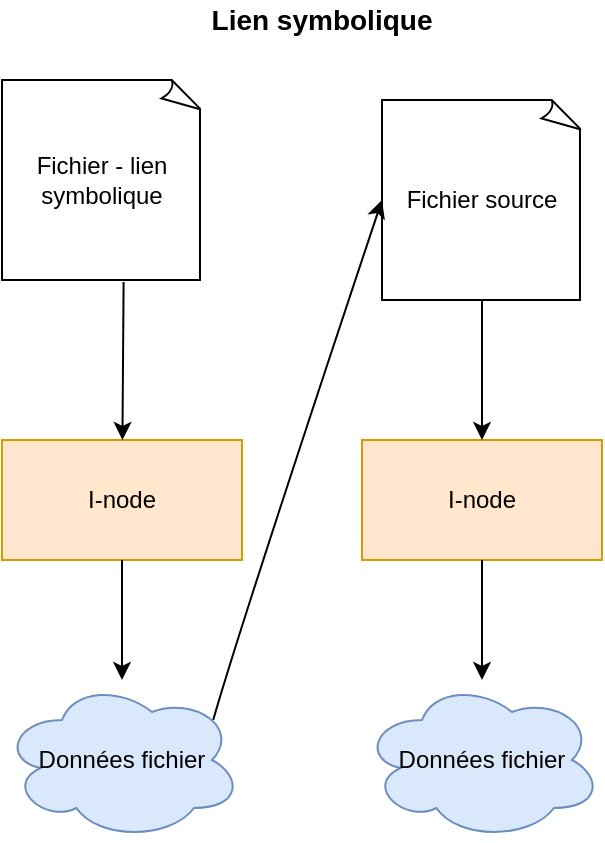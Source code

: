 <mxfile version="13.7.9" type="device" pages="2"><diagram id="kgpKYQtTHZ0yAKxKKP6v" name="Page-1"><mxGraphModel dx="1038" dy="607" grid="1" gridSize="10" guides="1" tooltips="1" connect="1" arrows="1" fold="1" page="1" pageScale="1" pageWidth="850" pageHeight="1100" math="0" shadow="0"><root><mxCell id="0"/><mxCell id="1" parent="0"/><mxCell id="rMNFRGwfmJTutkcXRQmQ-12" value="&lt;font style=&quot;font-size: 14px&quot;&gt;&lt;b&gt;Lien symbolique&lt;/b&gt;&lt;/font&gt;" style="text;html=1;strokeColor=none;fillColor=none;align=center;verticalAlign=middle;whiteSpace=wrap;rounded=0;" vertex="1" parent="1"><mxGeometry x="180" y="150" width="120" height="20" as="geometry"/></mxCell><mxCell id="rMNFRGwfmJTutkcXRQmQ-14" value="Fichier - lien symbolique" style="whiteSpace=wrap;html=1;shape=mxgraph.basic.document" vertex="1" parent="1"><mxGeometry x="80" y="190" width="100" height="100" as="geometry"/></mxCell><mxCell id="rMNFRGwfmJTutkcXRQmQ-15" value="Fichier source" style="whiteSpace=wrap;html=1;shape=mxgraph.basic.document" vertex="1" parent="1"><mxGeometry x="270" y="200" width="100" height="100" as="geometry"/></mxCell><mxCell id="rMNFRGwfmJTutkcXRQmQ-16" value="I-node" style="rounded=0;whiteSpace=wrap;html=1;fillColor=#ffe6cc;strokeColor=#d79b00;" vertex="1" parent="1"><mxGeometry x="80" y="370" width="120" height="60" as="geometry"/></mxCell><mxCell id="rMNFRGwfmJTutkcXRQmQ-17" value="Données fichier" style="ellipse;shape=cloud;whiteSpace=wrap;html=1;fillColor=#dae8fc;strokeColor=#6c8ebf;" vertex="1" parent="1"><mxGeometry x="80" y="490" width="120" height="80" as="geometry"/></mxCell><mxCell id="rMNFRGwfmJTutkcXRQmQ-21" value="" style="endArrow=classic;html=1;exitX=0.608;exitY=1.01;exitDx=0;exitDy=0;exitPerimeter=0;" edge="1" parent="1" target="rMNFRGwfmJTutkcXRQmQ-16" source="rMNFRGwfmJTutkcXRQmQ-14"><mxGeometry width="50" height="50" relative="1" as="geometry"><mxPoint x="140" y="330" as="sourcePoint"/><mxPoint x="180" y="330" as="targetPoint"/></mxGeometry></mxCell><mxCell id="rMNFRGwfmJTutkcXRQmQ-22" value="" style="endArrow=classic;html=1;exitX=0.5;exitY=1;exitDx=0;exitDy=0;" edge="1" parent="1" source="rMNFRGwfmJTutkcXRQmQ-16" target="rMNFRGwfmJTutkcXRQmQ-17"><mxGeometry width="50" height="50" relative="1" as="geometry"><mxPoint x="120" y="500" as="sourcePoint"/><mxPoint x="170" y="450" as="targetPoint"/></mxGeometry></mxCell><mxCell id="rMNFRGwfmJTutkcXRQmQ-24" value="" style="curved=1;endArrow=classic;html=1;exitX=0.88;exitY=0.25;exitDx=0;exitDy=0;exitPerimeter=0;entryX=0;entryY=0.5;entryDx=0;entryDy=0;entryPerimeter=0;" edge="1" parent="1" source="rMNFRGwfmJTutkcXRQmQ-17" target="rMNFRGwfmJTutkcXRQmQ-15"><mxGeometry width="50" height="50" relative="1" as="geometry"><mxPoint x="200" y="510" as="sourcePoint"/><mxPoint x="250" y="460" as="targetPoint"/><Array as="points"><mxPoint x="200" y="460"/></Array></mxGeometry></mxCell><mxCell id="rMNFRGwfmJTutkcXRQmQ-25" value="I-node" style="rounded=0;whiteSpace=wrap;html=1;fillColor=#ffe6cc;strokeColor=#d79b00;" vertex="1" parent="1"><mxGeometry x="260" y="370" width="120" height="60" as="geometry"/></mxCell><mxCell id="rMNFRGwfmJTutkcXRQmQ-26" value="Données fichier" style="ellipse;shape=cloud;whiteSpace=wrap;html=1;fillColor=#dae8fc;strokeColor=#6c8ebf;" vertex="1" parent="1"><mxGeometry x="260" y="490" width="120" height="80" as="geometry"/></mxCell><mxCell id="rMNFRGwfmJTutkcXRQmQ-27" value="" style="endArrow=classic;html=1;" edge="1" parent="1" source="rMNFRGwfmJTutkcXRQmQ-15" target="rMNFRGwfmJTutkcXRQmQ-25"><mxGeometry width="50" height="50" relative="1" as="geometry"><mxPoint x="310" y="360" as="sourcePoint"/><mxPoint x="360" y="310" as="targetPoint"/></mxGeometry></mxCell><mxCell id="rMNFRGwfmJTutkcXRQmQ-28" value="" style="endArrow=classic;html=1;exitX=0.5;exitY=1;exitDx=0;exitDy=0;" edge="1" parent="1" source="rMNFRGwfmJTutkcXRQmQ-25" target="rMNFRGwfmJTutkcXRQmQ-26"><mxGeometry width="50" height="50" relative="1" as="geometry"><mxPoint x="280" y="500" as="sourcePoint"/><mxPoint x="330" y="450" as="targetPoint"/></mxGeometry></mxCell></root></mxGraphModel></diagram><diagram id="qTbA9FFFyw2p-WAFO0dh" name="Page-2"><mxGraphModel dx="1038" dy="607" grid="1" gridSize="10" guides="1" tooltips="1" connect="1" arrows="1" fold="1" page="1" pageScale="1" pageWidth="1654" pageHeight="2336" math="0" shadow="0"><root><mxCell id="81QcUZPEoWTJTQwQaK0w-0"/><mxCell id="81QcUZPEoWTJTQwQaK0w-1" parent="81QcUZPEoWTJTQwQaK0w-0"/><mxCell id="81QcUZPEoWTJTQwQaK0w-2" value="Fichier - Lien physique" style="whiteSpace=wrap;html=1;shape=mxgraph.basic.document" vertex="1" parent="81QcUZPEoWTJTQwQaK0w-1"><mxGeometry x="80" y="80" width="100" height="100" as="geometry"/></mxCell><mxCell id="81QcUZPEoWTJTQwQaK0w-3" value="Fichier source" style="whiteSpace=wrap;html=1;shape=mxgraph.basic.document" vertex="1" parent="81QcUZPEoWTJTQwQaK0w-1"><mxGeometry x="260" y="80" width="100" height="100" as="geometry"/></mxCell><mxCell id="81QcUZPEoWTJTQwQaK0w-4" value="I-node" style="rounded=0;whiteSpace=wrap;html=1;fillColor=#ffe6cc;strokeColor=#d79b00;" vertex="1" parent="81QcUZPEoWTJTQwQaK0w-1"><mxGeometry x="160" y="260" width="120" height="60" as="geometry"/></mxCell><mxCell id="81QcUZPEoWTJTQwQaK0w-5" value="Données fichier" style="ellipse;shape=cloud;whiteSpace=wrap;html=1;fillColor=#dae8fc;strokeColor=#6c8ebf;" vertex="1" parent="81QcUZPEoWTJTQwQaK0w-1"><mxGeometry x="160" y="380" width="120" height="80" as="geometry"/></mxCell><mxCell id="81QcUZPEoWTJTQwQaK0w-6" value="" style="endArrow=none;html=1;exitX=0.5;exitY=1;exitDx=0;exitDy=0;exitPerimeter=0;" edge="1" parent="81QcUZPEoWTJTQwQaK0w-1" source="81QcUZPEoWTJTQwQaK0w-2"><mxGeometry width="50" height="50" relative="1" as="geometry"><mxPoint x="120" y="250" as="sourcePoint"/><mxPoint x="130" y="220" as="targetPoint"/></mxGeometry></mxCell><mxCell id="81QcUZPEoWTJTQwQaK0w-7" value="" style="endArrow=none;html=1;entryX=0.608;entryY=1.002;entryDx=0;entryDy=0;entryPerimeter=0;" edge="1" parent="81QcUZPEoWTJTQwQaK0w-1" target="81QcUZPEoWTJTQwQaK0w-3"><mxGeometry width="50" height="50" relative="1" as="geometry"><mxPoint x="321" y="220" as="sourcePoint"/><mxPoint x="340" y="190" as="targetPoint"/></mxGeometry></mxCell><mxCell id="81QcUZPEoWTJTQwQaK0w-8" value="" style="endArrow=none;html=1;" edge="1" parent="81QcUZPEoWTJTQwQaK0w-1"><mxGeometry width="50" height="50" relative="1" as="geometry"><mxPoint x="130" y="220" as="sourcePoint"/><mxPoint x="320" y="220" as="targetPoint"/></mxGeometry></mxCell><mxCell id="81QcUZPEoWTJTQwQaK0w-9" value="" style="endArrow=classic;html=1;" edge="1" parent="81QcUZPEoWTJTQwQaK0w-1" target="81QcUZPEoWTJTQwQaK0w-4"><mxGeometry width="50" height="50" relative="1" as="geometry"><mxPoint x="220" y="220" as="sourcePoint"/><mxPoint x="260" y="220" as="targetPoint"/></mxGeometry></mxCell><mxCell id="81QcUZPEoWTJTQwQaK0w-10" value="" style="endArrow=classic;html=1;exitX=0.5;exitY=1;exitDx=0;exitDy=0;" edge="1" parent="81QcUZPEoWTJTQwQaK0w-1" source="81QcUZPEoWTJTQwQaK0w-4" target="81QcUZPEoWTJTQwQaK0w-5"><mxGeometry width="50" height="50" relative="1" as="geometry"><mxPoint x="200" y="390" as="sourcePoint"/><mxPoint x="250" y="340" as="targetPoint"/></mxGeometry></mxCell><mxCell id="81QcUZPEoWTJTQwQaK0w-11" value="&lt;font style=&quot;font-size: 14px&quot;&gt;&lt;b&gt;Lien physique&lt;/b&gt;&lt;/font&gt;" style="text;html=1;strokeColor=none;fillColor=none;align=center;verticalAlign=middle;whiteSpace=wrap;rounded=0;" vertex="1" parent="81QcUZPEoWTJTQwQaK0w-1"><mxGeometry x="160" y="40" width="120" height="20" as="geometry"/></mxCell></root></mxGraphModel></diagram></mxfile>
